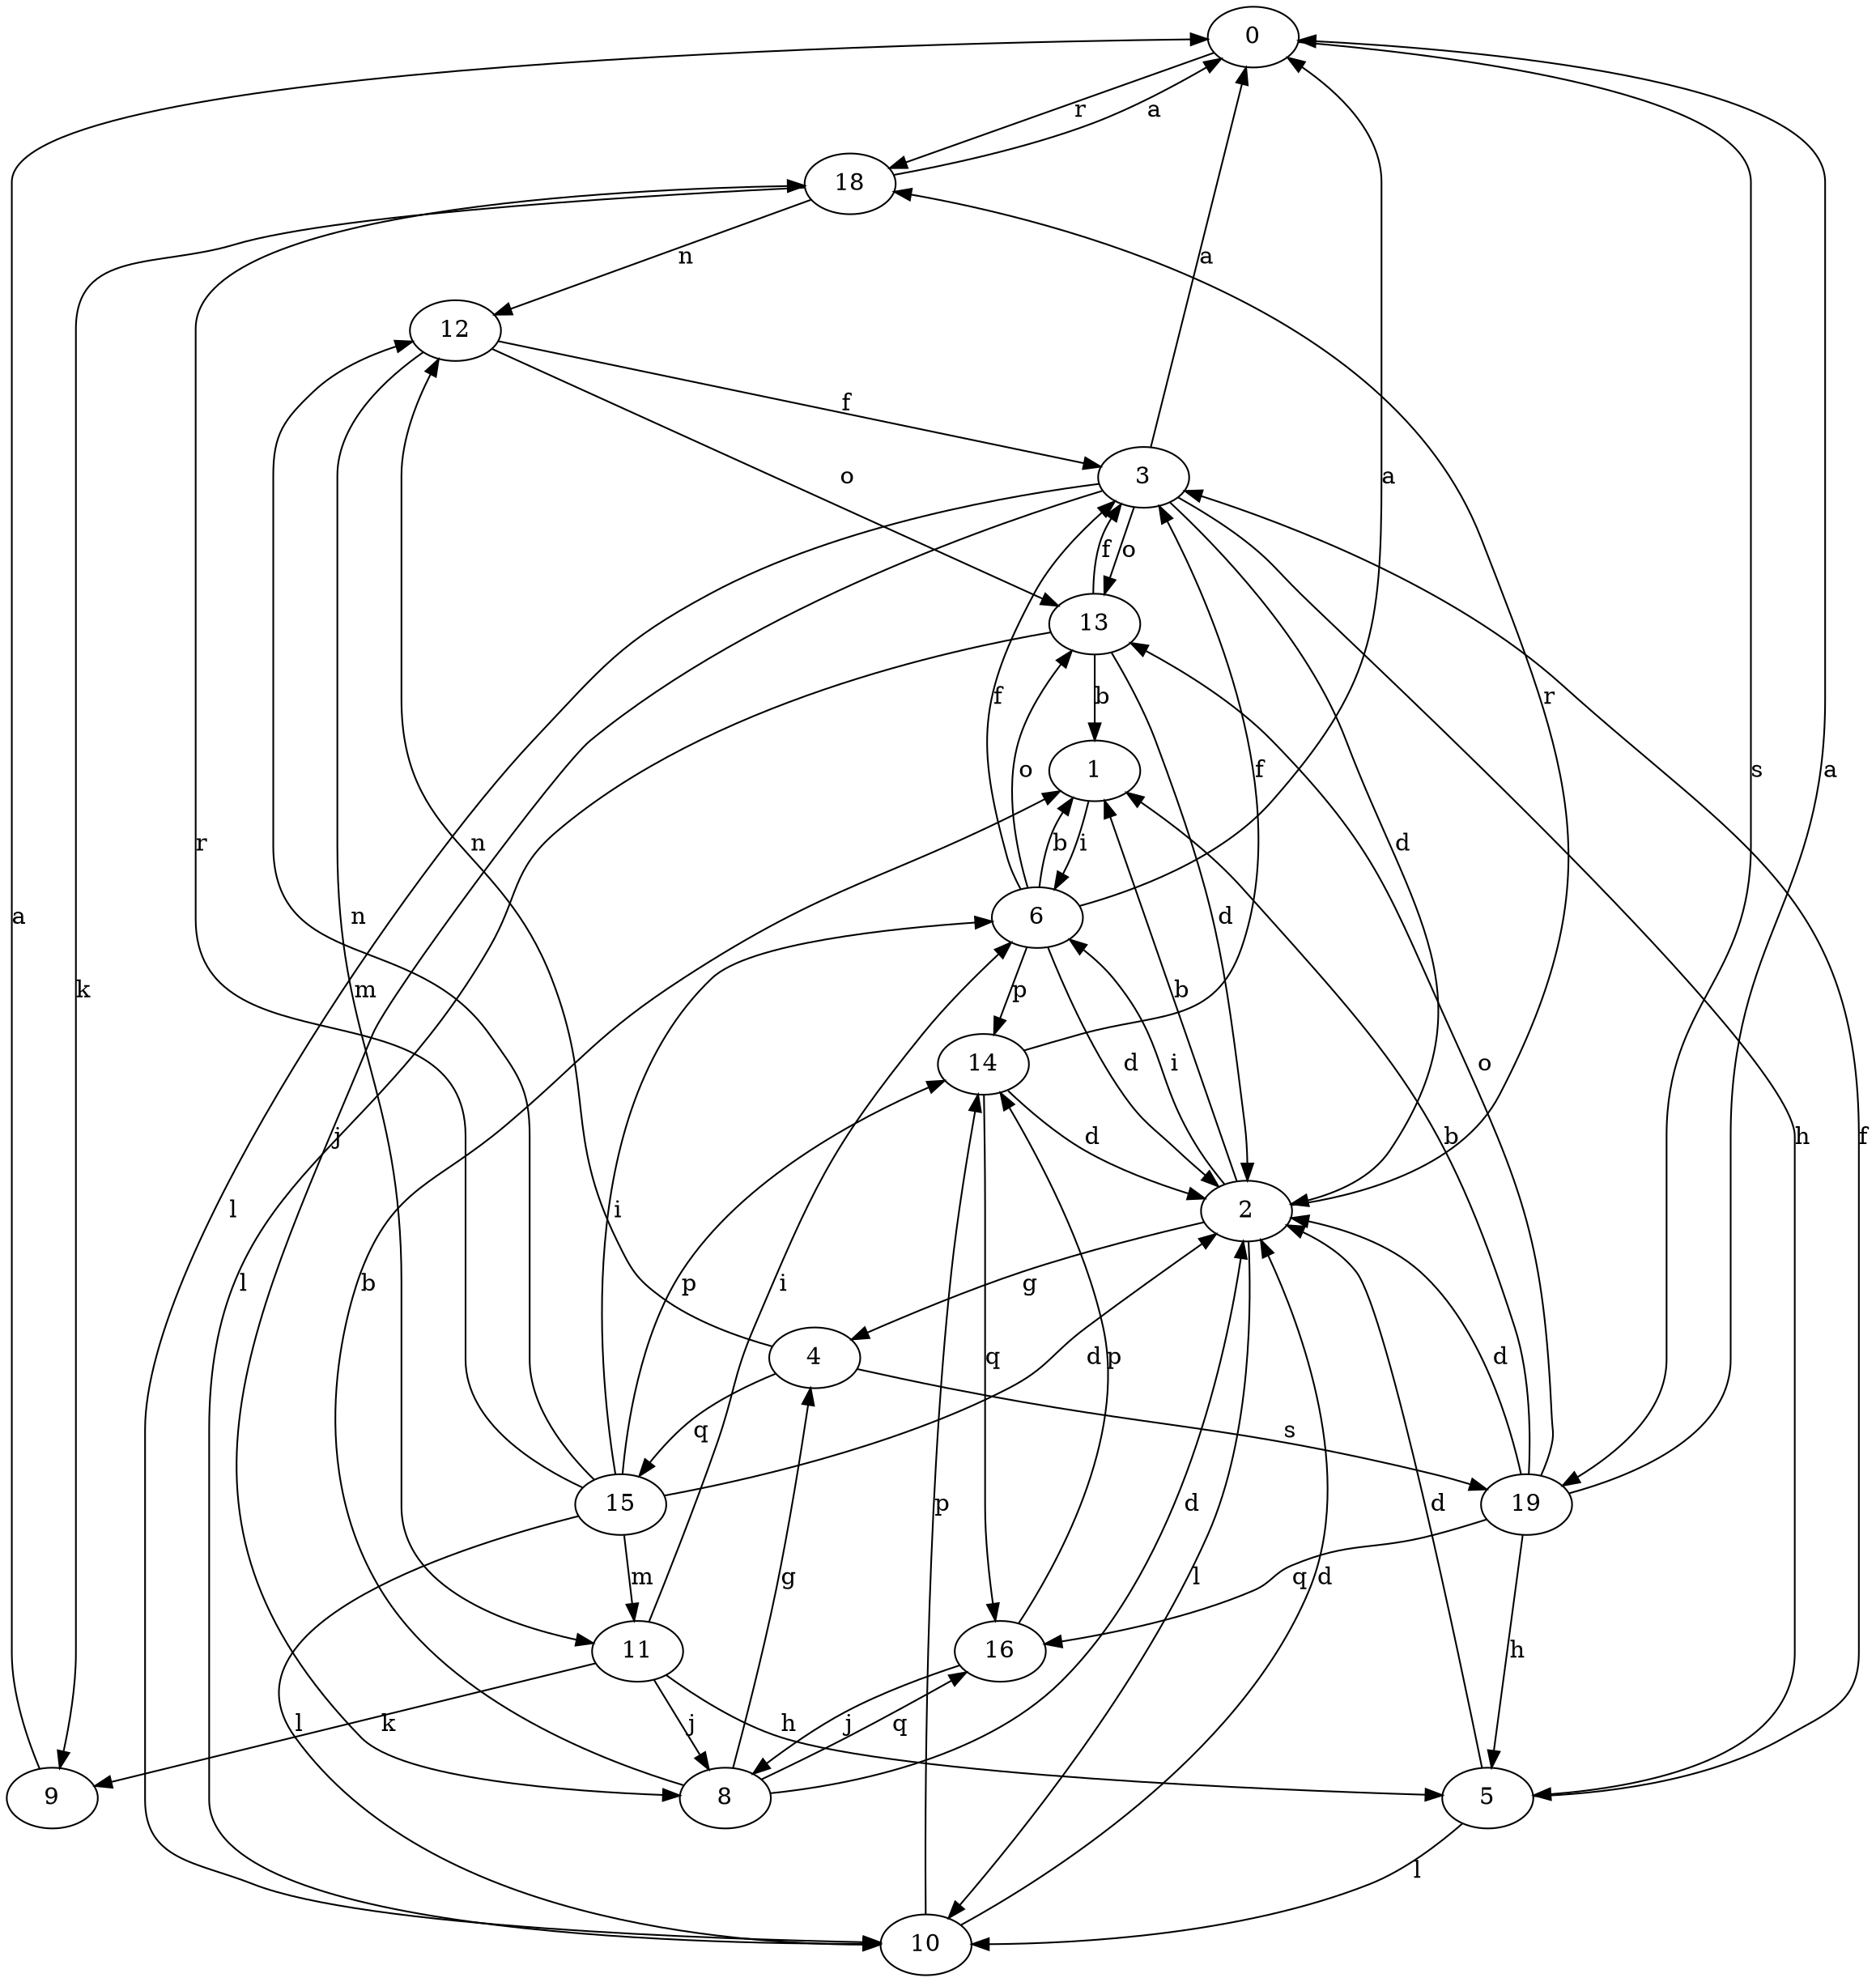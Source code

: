 strict digraph  {
0;
1;
2;
3;
4;
5;
6;
8;
9;
10;
11;
12;
13;
14;
15;
16;
18;
19;
0 -> 18  [label=r];
0 -> 19  [label=s];
1 -> 6  [label=i];
2 -> 1  [label=b];
2 -> 4  [label=g];
2 -> 6  [label=i];
2 -> 10  [label=l];
2 -> 18  [label=r];
3 -> 0  [label=a];
3 -> 2  [label=d];
3 -> 5  [label=h];
3 -> 8  [label=j];
3 -> 10  [label=l];
3 -> 13  [label=o];
4 -> 12  [label=n];
4 -> 15  [label=q];
4 -> 19  [label=s];
5 -> 2  [label=d];
5 -> 3  [label=f];
5 -> 10  [label=l];
6 -> 0  [label=a];
6 -> 1  [label=b];
6 -> 2  [label=d];
6 -> 3  [label=f];
6 -> 13  [label=o];
6 -> 14  [label=p];
8 -> 1  [label=b];
8 -> 2  [label=d];
8 -> 4  [label=g];
8 -> 16  [label=q];
9 -> 0  [label=a];
10 -> 2  [label=d];
10 -> 14  [label=p];
11 -> 5  [label=h];
11 -> 6  [label=i];
11 -> 8  [label=j];
11 -> 9  [label=k];
12 -> 3  [label=f];
12 -> 11  [label=m];
12 -> 13  [label=o];
13 -> 1  [label=b];
13 -> 2  [label=d];
13 -> 3  [label=f];
13 -> 10  [label=l];
14 -> 2  [label=d];
14 -> 3  [label=f];
14 -> 16  [label=q];
15 -> 2  [label=d];
15 -> 6  [label=i];
15 -> 10  [label=l];
15 -> 11  [label=m];
15 -> 12  [label=n];
15 -> 14  [label=p];
15 -> 18  [label=r];
16 -> 8  [label=j];
16 -> 14  [label=p];
18 -> 0  [label=a];
18 -> 9  [label=k];
18 -> 12  [label=n];
19 -> 0  [label=a];
19 -> 1  [label=b];
19 -> 2  [label=d];
19 -> 5  [label=h];
19 -> 13  [label=o];
19 -> 16  [label=q];
}
